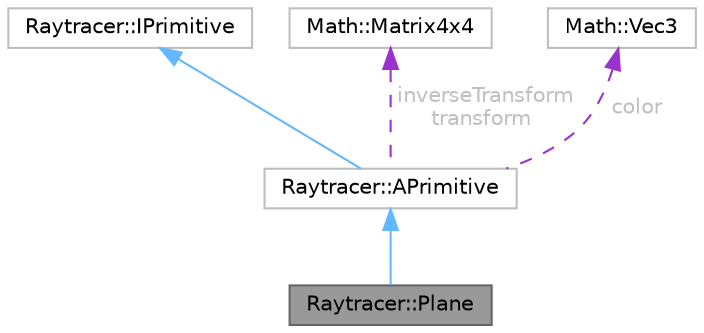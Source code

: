 digraph "Raytracer::Plane"
{
 // LATEX_PDF_SIZE
  bgcolor="transparent";
  edge [fontname=Helvetica,fontsize=10,labelfontname=Helvetica,labelfontsize=10];
  node [fontname=Helvetica,fontsize=10,shape=box,height=0.2,width=0.4];
  Node1 [id="Node000001",label="Raytracer::Plane",height=0.2,width=0.4,color="gray40", fillcolor="grey60", style="filled", fontcolor="black",tooltip=" "];
  Node2 -> Node1 [id="edge1_Node000001_Node000002",dir="back",color="steelblue1",style="solid",tooltip=" "];
  Node2 [id="Node000002",label="Raytracer::APrimitive",height=0.2,width=0.4,color="grey75", fillcolor="white", style="filled",URL="$classRaytracer_1_1APrimitive.html",tooltip=" "];
  Node3 -> Node2 [id="edge2_Node000002_Node000003",dir="back",color="steelblue1",style="solid",tooltip=" "];
  Node3 [id="Node000003",label="Raytracer::IPrimitive",height=0.2,width=0.4,color="grey75", fillcolor="white", style="filled",URL="$classRaytracer_1_1IPrimitive.html",tooltip=" "];
  Node4 -> Node2 [id="edge3_Node000002_Node000004",dir="back",color="darkorchid3",style="dashed",tooltip=" ",label=" inverseTransform\ntransform",fontcolor="grey" ];
  Node4 [id="Node000004",label="Math::Matrix4x4",height=0.2,width=0.4,color="grey75", fillcolor="white", style="filled",URL="$classMath_1_1Matrix4x4.html",tooltip=" "];
  Node5 -> Node2 [id="edge4_Node000002_Node000005",dir="back",color="darkorchid3",style="dashed",tooltip=" ",label=" color",fontcolor="grey" ];
  Node5 [id="Node000005",label="Math::Vec3",height=0.2,width=0.4,color="grey75", fillcolor="white", style="filled",URL="$structMath_1_1Vec3.html",tooltip=" "];
}
